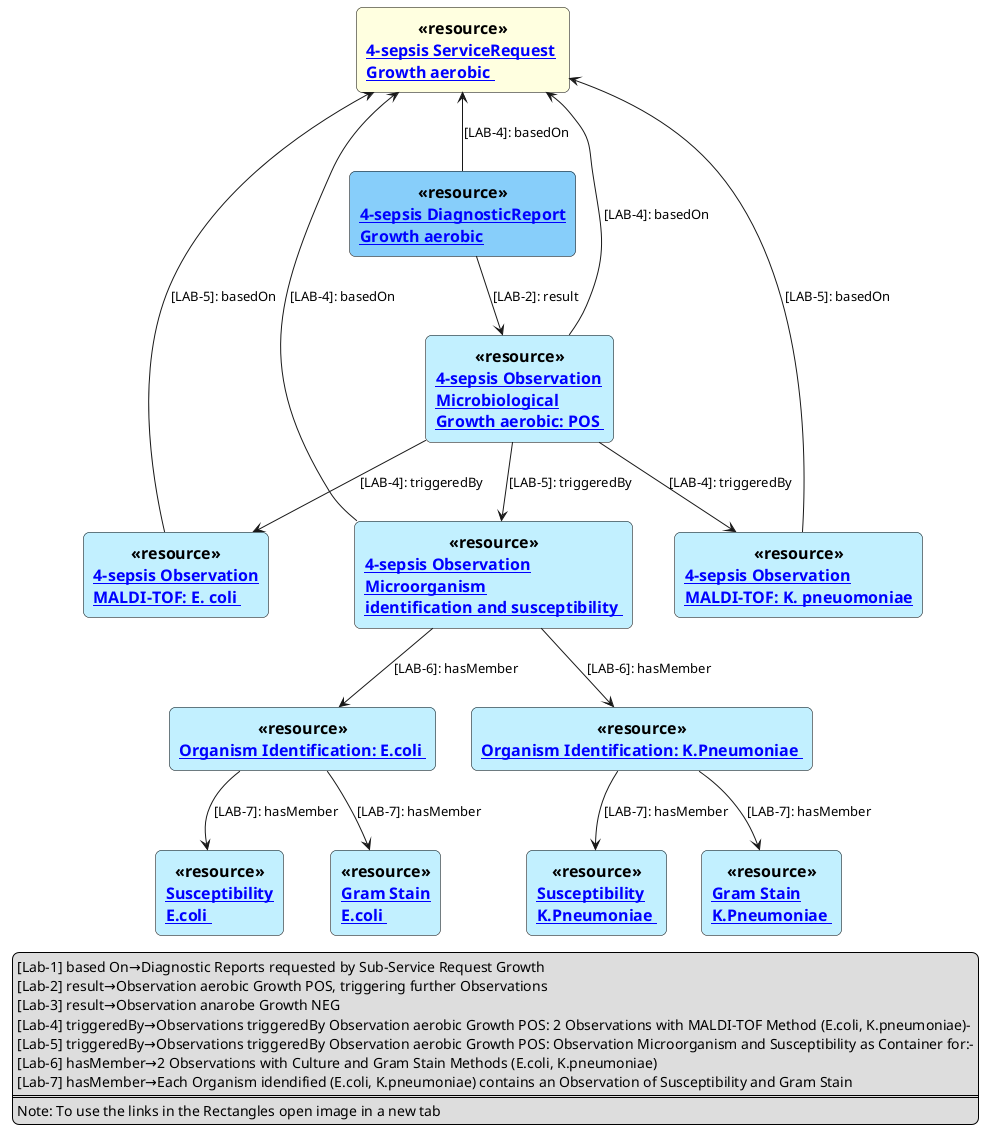 @startuml 4-sepsis-reflex-testing
skinparam rectangle<<resource>> {
  roundCorner 12
  BackgroundColor Blue
  BorderColor Black
  ArrowColor Black
  FontName Arial
  FontSize 16
  FontStyle Bold
}

rectangle "[[ ServiceRequest-4-sepsis-ServiceRequestGrowth-aerobic.html 4-sepsis ServiceRequest\nGrowth aerobic ]] " as SRGA <<$bProcess>><<resource>> #LightYellow
rectangle "[[ DiagnosticReport-4-sepsis-DiagnosticReportGrowth-aerobic.html 4-sepsis DiagnosticReport\nGrowth aerobic]]" as DRGA <<$bProcess>><<resource>> #LightSkyBlue
rectangle "[[ Observation-4-sepsis-ObservationMicrobiolGrowthAerobic.html 4-sepsis Observation\nMicrobiological\nGrowth aerobic: POS ]]" as OMA <<$bProcess>><<resource>> #APPLICATION

rectangle "[[ Observation-observationMALDI-TOF-Ecoli.html 4-sepsis Observation\nMALDI-TOF: E. coli ]]" as OMTE <<$bProcess>><<resource>> #APPLICATION
rectangle "[[ Observation-observationMALDI-TOF-Kpneu.html 4-sepsis Observation\nMALDI-TOF: K. pneuomoniae]]" as OMTK <<$bProcess>><<resource>> #APPLICATION
rectangle "[[ Observation-observationMicroorgIdentAndSuscept.html 4-sepsis Observation\nMicroorganism\nidentification and susceptibility ]]" as OMIS <<$bProcess>><<resource>> #APPLICATION
rectangle "[[ Observation-ObservationEcoli.html Organism Identification: E.coli ]]" as OIE <<$bProcess>><<resource>> #APPLICATION
rectangle "[[ Observation-ObservationSusceptibilityEcoli.html Susceptibility\nE.coli ]]" as STE <<$bProcess>><<resource>> #APPLICATION
rectangle "[[ Observation-ObservationGramStainResultEcoli.html Gram Stain\nE.coli ]]" as GSE <<$bProcess>><<resource>> #APPLICATION
rectangle "[[ Observation-ObservationKpneumoniae.html Organism Identification: K.Pneumoniae ]]" as OIK <<$bProcess>><<resource>> #APPLICATION
rectangle "[[ Observation-ObservationSusceptibilityKpneumoniae.html Susceptibility\nK.Pneumoniae ]]" as STK <<$bProcess>><<resource>> #APPLICATION
rectangle "[[ Observation-ObservationGramStainResultKpneumoniae.html Gram Stain\nK.Pneumoniae ]]" as GSK <<$bProcess>><<resource>> #APPLICATION


DRGA -down-> OMA : [LAB-2]: result
SRGA <-down- DRGA : [LAB-4]: basedOn
OMA -up-> SRGA : [LAB-4]: basedOn
OMA -down-> OMTE : [LAB-4]: triggeredBy
OMIS -up-> SRGA : [LAB-4]: basedOn

OMTE -up-> SRGA : [LAB-5]: basedOn
OMA -down-> OMTK : [LAB-4]: triggeredBy
OMTK -up-> SRGA : [LAB-5]: basedOn
OMA -down-> OMIS : [LAB-5]: triggeredBy
OMIS -down-> OIE : [LAB-6]: hasMember
OIE -down-> GSE : [LAB-7]: hasMember
OIE -down-> STE : [LAB-7]: hasMember
OMIS -down-> OIK : [LAB-6]: hasMember
OIK -down-> GSK : [LAB-7]: hasMember
OIK -down-> STK : [LAB-7]: hasMember

legend left
[Lab-1] based On→Diagnostic Reports requested by Sub-Service Request Growth
[Lab-2] result→Observation aerobic Growth POS, triggering further Observations
[Lab-3] result→Observation anarobe Growth NEG
[Lab-4] triggeredBy→Observations triggeredBy Observation aerobic Growth POS: 2 Observations with MALDI-TOF Method (E.coli, K.pneumoniae)-
[Lab-5] triggeredBy→Observations triggeredBy Observation aerobic Growth POS: Observation Microorganism and Susceptibility as Container for:-
[Lab-6] hasMember→2 Observations with Culture and Gram Stain Methods (E.coli, K.pneumoniae)
[Lab-7] hasMember→Each Organism idendified (E.coli, K.pneumoniae) contains an Observation of Susceptibility and Gram Stain
====
Note: To use the links in the Rectangles open image in a new tab
endlegend
@enduml